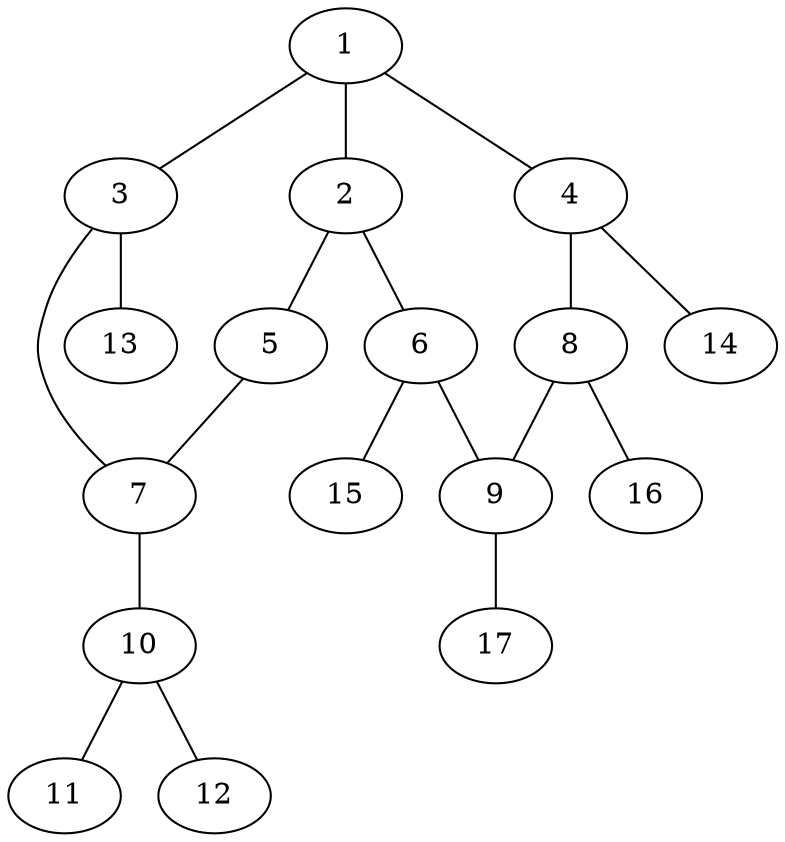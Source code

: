 graph molecule_1944 {
	1	 [chem=C];
	2	 [chem=C];
	1 -- 2	 [valence=2];
	3	 [chem=N];
	1 -- 3	 [valence=1];
	4	 [chem=C];
	1 -- 4	 [valence=1];
	5	 [chem=N];
	2 -- 5	 [valence=1];
	6	 [chem=C];
	2 -- 6	 [valence=1];
	7	 [chem=C];
	3 -- 7	 [valence=1];
	13	 [chem=H];
	3 -- 13	 [valence=1];
	8	 [chem=C];
	4 -- 8	 [valence=2];
	14	 [chem=H];
	4 -- 14	 [valence=1];
	5 -- 7	 [valence=2];
	9	 [chem=C];
	6 -- 9	 [valence=2];
	15	 [chem=H];
	6 -- 15	 [valence=1];
	10	 [chem=N];
	7 -- 10	 [valence=1];
	8 -- 9	 [valence=1];
	16	 [chem=H];
	8 -- 16	 [valence=1];
	17	 [chem=H];
	9 -- 17	 [valence=1];
	11	 [chem=O];
	10 -- 11	 [valence=2];
	12	 [chem=O];
	10 -- 12	 [valence=1];
}
